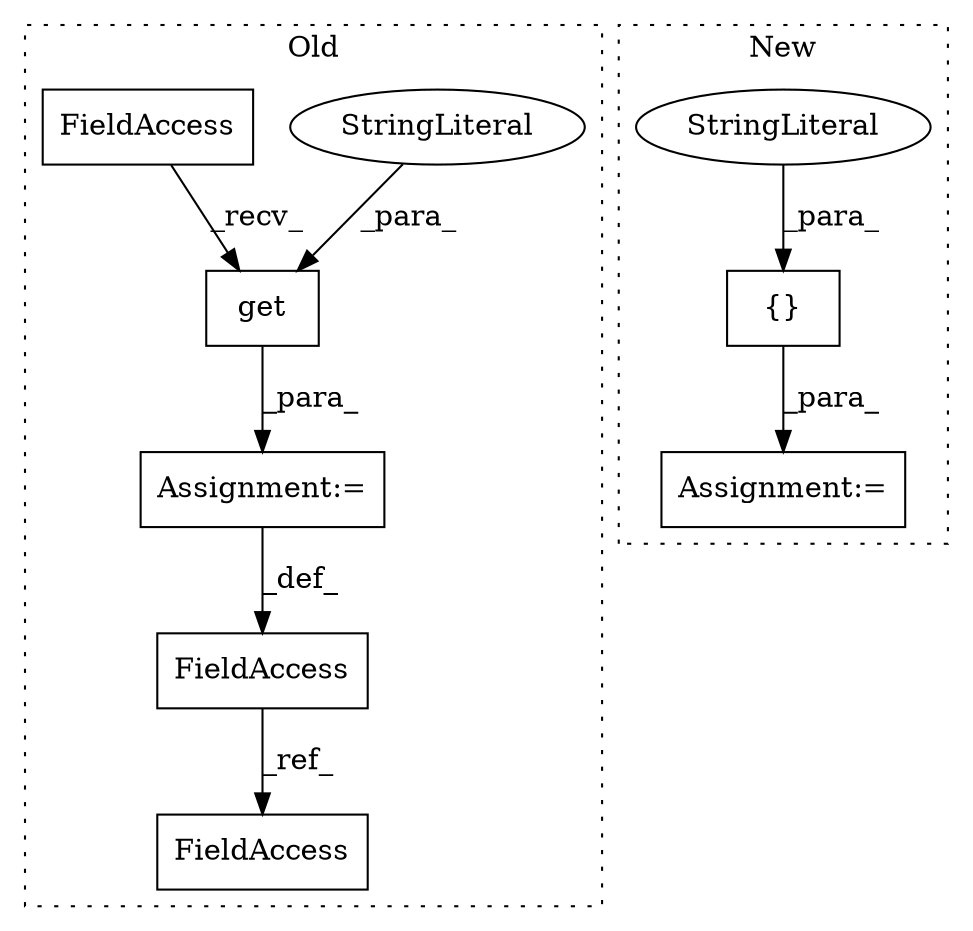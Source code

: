 digraph G {
subgraph cluster0 {
1 [label="get" a="32" s="1317,1397" l="4,1" shape="box"];
3 [label="StringLiteral" a="45" s="1337" l="15" shape="ellipse"];
4 [label="Assignment:=" a="7" s="1301" l="1" shape="box"];
6 [label="FieldAccess" a="22" s="1283" l="18" shape="box"];
7 [label="FieldAccess" a="22" s="1600" l="18" shape="box"];
8 [label="FieldAccess" a="22" s="1302" l="14" shape="box"];
label = "Old";
style="dotted";
}
subgraph cluster1 {
2 [label="{}" a="4" s="1303,1349" l="1,1" shape="box"];
5 [label="Assignment:=" a="7" s="1243" l="1" shape="box"];
9 [label="StringLiteral" a="45" s="1304" l="45" shape="ellipse"];
label = "New";
style="dotted";
}
1 -> 4 [label="_para_"];
2 -> 5 [label="_para_"];
3 -> 1 [label="_para_"];
4 -> 6 [label="_def_"];
6 -> 7 [label="_ref_"];
8 -> 1 [label="_recv_"];
9 -> 2 [label="_para_"];
}